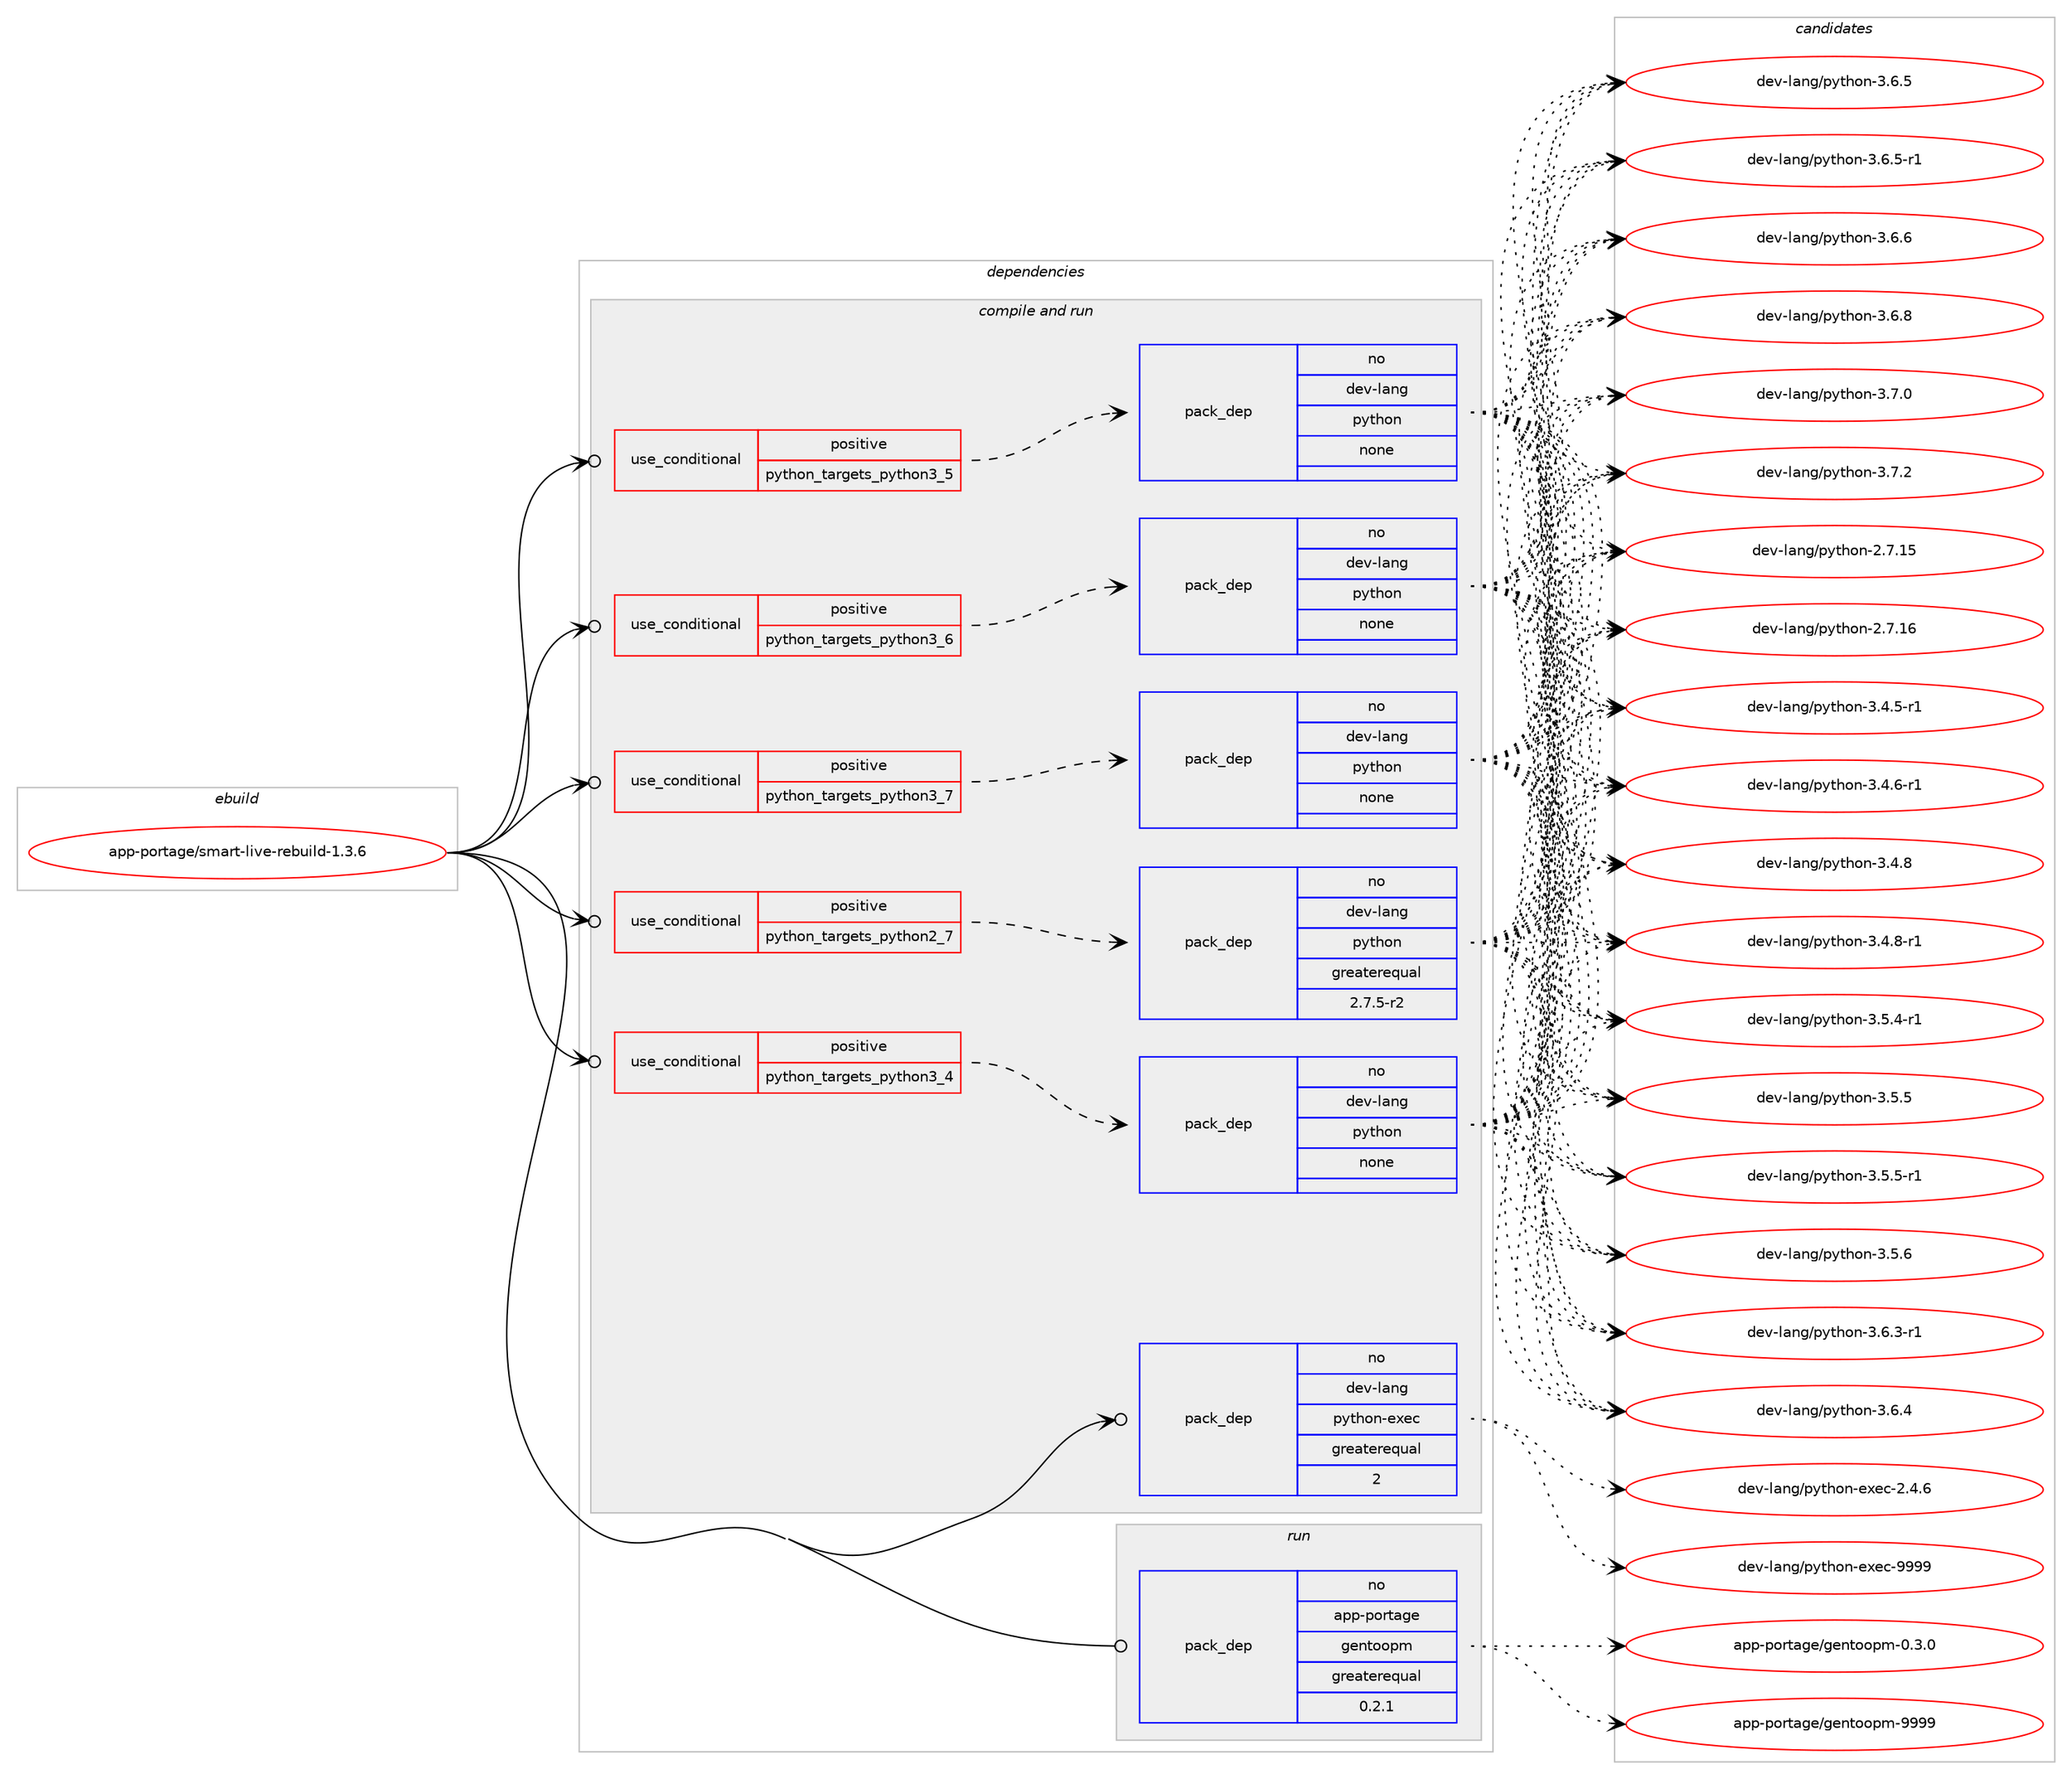 digraph prolog {

# *************
# Graph options
# *************

newrank=true;
concentrate=true;
compound=true;
graph [rankdir=LR,fontname=Helvetica,fontsize=10,ranksep=1.5];#, ranksep=2.5, nodesep=0.2];
edge  [arrowhead=vee];
node  [fontname=Helvetica,fontsize=10];

# **********
# The ebuild
# **********

subgraph cluster_leftcol {
color=gray;
rank=same;
label=<<i>ebuild</i>>;
id [label="app-portage/smart-live-rebuild-1.3.6", color=red, width=4, href="../app-portage/smart-live-rebuild-1.3.6.svg"];
}

# ****************
# The dependencies
# ****************

subgraph cluster_midcol {
color=gray;
label=<<i>dependencies</i>>;
subgraph cluster_compile {
fillcolor="#eeeeee";
style=filled;
label=<<i>compile</i>>;
}
subgraph cluster_compileandrun {
fillcolor="#eeeeee";
style=filled;
label=<<i>compile and run</i>>;
subgraph cond355138 {
dependency1307009 [label=<<TABLE BORDER="0" CELLBORDER="1" CELLSPACING="0" CELLPADDING="4"><TR><TD ROWSPAN="3" CELLPADDING="10">use_conditional</TD></TR><TR><TD>positive</TD></TR><TR><TD>python_targets_python2_7</TD></TR></TABLE>>, shape=none, color=red];
subgraph pack931443 {
dependency1307010 [label=<<TABLE BORDER="0" CELLBORDER="1" CELLSPACING="0" CELLPADDING="4" WIDTH="220"><TR><TD ROWSPAN="6" CELLPADDING="30">pack_dep</TD></TR><TR><TD WIDTH="110">no</TD></TR><TR><TD>dev-lang</TD></TR><TR><TD>python</TD></TR><TR><TD>greaterequal</TD></TR><TR><TD>2.7.5-r2</TD></TR></TABLE>>, shape=none, color=blue];
}
dependency1307009:e -> dependency1307010:w [weight=20,style="dashed",arrowhead="vee"];
}
id:e -> dependency1307009:w [weight=20,style="solid",arrowhead="odotvee"];
subgraph cond355139 {
dependency1307011 [label=<<TABLE BORDER="0" CELLBORDER="1" CELLSPACING="0" CELLPADDING="4"><TR><TD ROWSPAN="3" CELLPADDING="10">use_conditional</TD></TR><TR><TD>positive</TD></TR><TR><TD>python_targets_python3_4</TD></TR></TABLE>>, shape=none, color=red];
subgraph pack931444 {
dependency1307012 [label=<<TABLE BORDER="0" CELLBORDER="1" CELLSPACING="0" CELLPADDING="4" WIDTH="220"><TR><TD ROWSPAN="6" CELLPADDING="30">pack_dep</TD></TR><TR><TD WIDTH="110">no</TD></TR><TR><TD>dev-lang</TD></TR><TR><TD>python</TD></TR><TR><TD>none</TD></TR><TR><TD></TD></TR></TABLE>>, shape=none, color=blue];
}
dependency1307011:e -> dependency1307012:w [weight=20,style="dashed",arrowhead="vee"];
}
id:e -> dependency1307011:w [weight=20,style="solid",arrowhead="odotvee"];
subgraph cond355140 {
dependency1307013 [label=<<TABLE BORDER="0" CELLBORDER="1" CELLSPACING="0" CELLPADDING="4"><TR><TD ROWSPAN="3" CELLPADDING="10">use_conditional</TD></TR><TR><TD>positive</TD></TR><TR><TD>python_targets_python3_5</TD></TR></TABLE>>, shape=none, color=red];
subgraph pack931445 {
dependency1307014 [label=<<TABLE BORDER="0" CELLBORDER="1" CELLSPACING="0" CELLPADDING="4" WIDTH="220"><TR><TD ROWSPAN="6" CELLPADDING="30">pack_dep</TD></TR><TR><TD WIDTH="110">no</TD></TR><TR><TD>dev-lang</TD></TR><TR><TD>python</TD></TR><TR><TD>none</TD></TR><TR><TD></TD></TR></TABLE>>, shape=none, color=blue];
}
dependency1307013:e -> dependency1307014:w [weight=20,style="dashed",arrowhead="vee"];
}
id:e -> dependency1307013:w [weight=20,style="solid",arrowhead="odotvee"];
subgraph cond355141 {
dependency1307015 [label=<<TABLE BORDER="0" CELLBORDER="1" CELLSPACING="0" CELLPADDING="4"><TR><TD ROWSPAN="3" CELLPADDING="10">use_conditional</TD></TR><TR><TD>positive</TD></TR><TR><TD>python_targets_python3_6</TD></TR></TABLE>>, shape=none, color=red];
subgraph pack931446 {
dependency1307016 [label=<<TABLE BORDER="0" CELLBORDER="1" CELLSPACING="0" CELLPADDING="4" WIDTH="220"><TR><TD ROWSPAN="6" CELLPADDING="30">pack_dep</TD></TR><TR><TD WIDTH="110">no</TD></TR><TR><TD>dev-lang</TD></TR><TR><TD>python</TD></TR><TR><TD>none</TD></TR><TR><TD></TD></TR></TABLE>>, shape=none, color=blue];
}
dependency1307015:e -> dependency1307016:w [weight=20,style="dashed",arrowhead="vee"];
}
id:e -> dependency1307015:w [weight=20,style="solid",arrowhead="odotvee"];
subgraph cond355142 {
dependency1307017 [label=<<TABLE BORDER="0" CELLBORDER="1" CELLSPACING="0" CELLPADDING="4"><TR><TD ROWSPAN="3" CELLPADDING="10">use_conditional</TD></TR><TR><TD>positive</TD></TR><TR><TD>python_targets_python3_7</TD></TR></TABLE>>, shape=none, color=red];
subgraph pack931447 {
dependency1307018 [label=<<TABLE BORDER="0" CELLBORDER="1" CELLSPACING="0" CELLPADDING="4" WIDTH="220"><TR><TD ROWSPAN="6" CELLPADDING="30">pack_dep</TD></TR><TR><TD WIDTH="110">no</TD></TR><TR><TD>dev-lang</TD></TR><TR><TD>python</TD></TR><TR><TD>none</TD></TR><TR><TD></TD></TR></TABLE>>, shape=none, color=blue];
}
dependency1307017:e -> dependency1307018:w [weight=20,style="dashed",arrowhead="vee"];
}
id:e -> dependency1307017:w [weight=20,style="solid",arrowhead="odotvee"];
subgraph pack931448 {
dependency1307019 [label=<<TABLE BORDER="0" CELLBORDER="1" CELLSPACING="0" CELLPADDING="4" WIDTH="220"><TR><TD ROWSPAN="6" CELLPADDING="30">pack_dep</TD></TR><TR><TD WIDTH="110">no</TD></TR><TR><TD>dev-lang</TD></TR><TR><TD>python-exec</TD></TR><TR><TD>greaterequal</TD></TR><TR><TD>2</TD></TR></TABLE>>, shape=none, color=blue];
}
id:e -> dependency1307019:w [weight=20,style="solid",arrowhead="odotvee"];
}
subgraph cluster_run {
fillcolor="#eeeeee";
style=filled;
label=<<i>run</i>>;
subgraph pack931449 {
dependency1307020 [label=<<TABLE BORDER="0" CELLBORDER="1" CELLSPACING="0" CELLPADDING="4" WIDTH="220"><TR><TD ROWSPAN="6" CELLPADDING="30">pack_dep</TD></TR><TR><TD WIDTH="110">no</TD></TR><TR><TD>app-portage</TD></TR><TR><TD>gentoopm</TD></TR><TR><TD>greaterequal</TD></TR><TR><TD>0.2.1</TD></TR></TABLE>>, shape=none, color=blue];
}
id:e -> dependency1307020:w [weight=20,style="solid",arrowhead="odot"];
}
}

# **************
# The candidates
# **************

subgraph cluster_choices {
rank=same;
color=gray;
label=<<i>candidates</i>>;

subgraph choice931443 {
color=black;
nodesep=1;
choice10010111845108971101034711212111610411111045504655464953 [label="dev-lang/python-2.7.15", color=red, width=4,href="../dev-lang/python-2.7.15.svg"];
choice10010111845108971101034711212111610411111045504655464954 [label="dev-lang/python-2.7.16", color=red, width=4,href="../dev-lang/python-2.7.16.svg"];
choice1001011184510897110103471121211161041111104551465246534511449 [label="dev-lang/python-3.4.5-r1", color=red, width=4,href="../dev-lang/python-3.4.5-r1.svg"];
choice1001011184510897110103471121211161041111104551465246544511449 [label="dev-lang/python-3.4.6-r1", color=red, width=4,href="../dev-lang/python-3.4.6-r1.svg"];
choice100101118451089711010347112121116104111110455146524656 [label="dev-lang/python-3.4.8", color=red, width=4,href="../dev-lang/python-3.4.8.svg"];
choice1001011184510897110103471121211161041111104551465246564511449 [label="dev-lang/python-3.4.8-r1", color=red, width=4,href="../dev-lang/python-3.4.8-r1.svg"];
choice1001011184510897110103471121211161041111104551465346524511449 [label="dev-lang/python-3.5.4-r1", color=red, width=4,href="../dev-lang/python-3.5.4-r1.svg"];
choice100101118451089711010347112121116104111110455146534653 [label="dev-lang/python-3.5.5", color=red, width=4,href="../dev-lang/python-3.5.5.svg"];
choice1001011184510897110103471121211161041111104551465346534511449 [label="dev-lang/python-3.5.5-r1", color=red, width=4,href="../dev-lang/python-3.5.5-r1.svg"];
choice100101118451089711010347112121116104111110455146534654 [label="dev-lang/python-3.5.6", color=red, width=4,href="../dev-lang/python-3.5.6.svg"];
choice1001011184510897110103471121211161041111104551465446514511449 [label="dev-lang/python-3.6.3-r1", color=red, width=4,href="../dev-lang/python-3.6.3-r1.svg"];
choice100101118451089711010347112121116104111110455146544652 [label="dev-lang/python-3.6.4", color=red, width=4,href="../dev-lang/python-3.6.4.svg"];
choice100101118451089711010347112121116104111110455146544653 [label="dev-lang/python-3.6.5", color=red, width=4,href="../dev-lang/python-3.6.5.svg"];
choice1001011184510897110103471121211161041111104551465446534511449 [label="dev-lang/python-3.6.5-r1", color=red, width=4,href="../dev-lang/python-3.6.5-r1.svg"];
choice100101118451089711010347112121116104111110455146544654 [label="dev-lang/python-3.6.6", color=red, width=4,href="../dev-lang/python-3.6.6.svg"];
choice100101118451089711010347112121116104111110455146544656 [label="dev-lang/python-3.6.8", color=red, width=4,href="../dev-lang/python-3.6.8.svg"];
choice100101118451089711010347112121116104111110455146554648 [label="dev-lang/python-3.7.0", color=red, width=4,href="../dev-lang/python-3.7.0.svg"];
choice100101118451089711010347112121116104111110455146554650 [label="dev-lang/python-3.7.2", color=red, width=4,href="../dev-lang/python-3.7.2.svg"];
dependency1307010:e -> choice10010111845108971101034711212111610411111045504655464953:w [style=dotted,weight="100"];
dependency1307010:e -> choice10010111845108971101034711212111610411111045504655464954:w [style=dotted,weight="100"];
dependency1307010:e -> choice1001011184510897110103471121211161041111104551465246534511449:w [style=dotted,weight="100"];
dependency1307010:e -> choice1001011184510897110103471121211161041111104551465246544511449:w [style=dotted,weight="100"];
dependency1307010:e -> choice100101118451089711010347112121116104111110455146524656:w [style=dotted,weight="100"];
dependency1307010:e -> choice1001011184510897110103471121211161041111104551465246564511449:w [style=dotted,weight="100"];
dependency1307010:e -> choice1001011184510897110103471121211161041111104551465346524511449:w [style=dotted,weight="100"];
dependency1307010:e -> choice100101118451089711010347112121116104111110455146534653:w [style=dotted,weight="100"];
dependency1307010:e -> choice1001011184510897110103471121211161041111104551465346534511449:w [style=dotted,weight="100"];
dependency1307010:e -> choice100101118451089711010347112121116104111110455146534654:w [style=dotted,weight="100"];
dependency1307010:e -> choice1001011184510897110103471121211161041111104551465446514511449:w [style=dotted,weight="100"];
dependency1307010:e -> choice100101118451089711010347112121116104111110455146544652:w [style=dotted,weight="100"];
dependency1307010:e -> choice100101118451089711010347112121116104111110455146544653:w [style=dotted,weight="100"];
dependency1307010:e -> choice1001011184510897110103471121211161041111104551465446534511449:w [style=dotted,weight="100"];
dependency1307010:e -> choice100101118451089711010347112121116104111110455146544654:w [style=dotted,weight="100"];
dependency1307010:e -> choice100101118451089711010347112121116104111110455146544656:w [style=dotted,weight="100"];
dependency1307010:e -> choice100101118451089711010347112121116104111110455146554648:w [style=dotted,weight="100"];
dependency1307010:e -> choice100101118451089711010347112121116104111110455146554650:w [style=dotted,weight="100"];
}
subgraph choice931444 {
color=black;
nodesep=1;
choice10010111845108971101034711212111610411111045504655464953 [label="dev-lang/python-2.7.15", color=red, width=4,href="../dev-lang/python-2.7.15.svg"];
choice10010111845108971101034711212111610411111045504655464954 [label="dev-lang/python-2.7.16", color=red, width=4,href="../dev-lang/python-2.7.16.svg"];
choice1001011184510897110103471121211161041111104551465246534511449 [label="dev-lang/python-3.4.5-r1", color=red, width=4,href="../dev-lang/python-3.4.5-r1.svg"];
choice1001011184510897110103471121211161041111104551465246544511449 [label="dev-lang/python-3.4.6-r1", color=red, width=4,href="../dev-lang/python-3.4.6-r1.svg"];
choice100101118451089711010347112121116104111110455146524656 [label="dev-lang/python-3.4.8", color=red, width=4,href="../dev-lang/python-3.4.8.svg"];
choice1001011184510897110103471121211161041111104551465246564511449 [label="dev-lang/python-3.4.8-r1", color=red, width=4,href="../dev-lang/python-3.4.8-r1.svg"];
choice1001011184510897110103471121211161041111104551465346524511449 [label="dev-lang/python-3.5.4-r1", color=red, width=4,href="../dev-lang/python-3.5.4-r1.svg"];
choice100101118451089711010347112121116104111110455146534653 [label="dev-lang/python-3.5.5", color=red, width=4,href="../dev-lang/python-3.5.5.svg"];
choice1001011184510897110103471121211161041111104551465346534511449 [label="dev-lang/python-3.5.5-r1", color=red, width=4,href="../dev-lang/python-3.5.5-r1.svg"];
choice100101118451089711010347112121116104111110455146534654 [label="dev-lang/python-3.5.6", color=red, width=4,href="../dev-lang/python-3.5.6.svg"];
choice1001011184510897110103471121211161041111104551465446514511449 [label="dev-lang/python-3.6.3-r1", color=red, width=4,href="../dev-lang/python-3.6.3-r1.svg"];
choice100101118451089711010347112121116104111110455146544652 [label="dev-lang/python-3.6.4", color=red, width=4,href="../dev-lang/python-3.6.4.svg"];
choice100101118451089711010347112121116104111110455146544653 [label="dev-lang/python-3.6.5", color=red, width=4,href="../dev-lang/python-3.6.5.svg"];
choice1001011184510897110103471121211161041111104551465446534511449 [label="dev-lang/python-3.6.5-r1", color=red, width=4,href="../dev-lang/python-3.6.5-r1.svg"];
choice100101118451089711010347112121116104111110455146544654 [label="dev-lang/python-3.6.6", color=red, width=4,href="../dev-lang/python-3.6.6.svg"];
choice100101118451089711010347112121116104111110455146544656 [label="dev-lang/python-3.6.8", color=red, width=4,href="../dev-lang/python-3.6.8.svg"];
choice100101118451089711010347112121116104111110455146554648 [label="dev-lang/python-3.7.0", color=red, width=4,href="../dev-lang/python-3.7.0.svg"];
choice100101118451089711010347112121116104111110455146554650 [label="dev-lang/python-3.7.2", color=red, width=4,href="../dev-lang/python-3.7.2.svg"];
dependency1307012:e -> choice10010111845108971101034711212111610411111045504655464953:w [style=dotted,weight="100"];
dependency1307012:e -> choice10010111845108971101034711212111610411111045504655464954:w [style=dotted,weight="100"];
dependency1307012:e -> choice1001011184510897110103471121211161041111104551465246534511449:w [style=dotted,weight="100"];
dependency1307012:e -> choice1001011184510897110103471121211161041111104551465246544511449:w [style=dotted,weight="100"];
dependency1307012:e -> choice100101118451089711010347112121116104111110455146524656:w [style=dotted,weight="100"];
dependency1307012:e -> choice1001011184510897110103471121211161041111104551465246564511449:w [style=dotted,weight="100"];
dependency1307012:e -> choice1001011184510897110103471121211161041111104551465346524511449:w [style=dotted,weight="100"];
dependency1307012:e -> choice100101118451089711010347112121116104111110455146534653:w [style=dotted,weight="100"];
dependency1307012:e -> choice1001011184510897110103471121211161041111104551465346534511449:w [style=dotted,weight="100"];
dependency1307012:e -> choice100101118451089711010347112121116104111110455146534654:w [style=dotted,weight="100"];
dependency1307012:e -> choice1001011184510897110103471121211161041111104551465446514511449:w [style=dotted,weight="100"];
dependency1307012:e -> choice100101118451089711010347112121116104111110455146544652:w [style=dotted,weight="100"];
dependency1307012:e -> choice100101118451089711010347112121116104111110455146544653:w [style=dotted,weight="100"];
dependency1307012:e -> choice1001011184510897110103471121211161041111104551465446534511449:w [style=dotted,weight="100"];
dependency1307012:e -> choice100101118451089711010347112121116104111110455146544654:w [style=dotted,weight="100"];
dependency1307012:e -> choice100101118451089711010347112121116104111110455146544656:w [style=dotted,weight="100"];
dependency1307012:e -> choice100101118451089711010347112121116104111110455146554648:w [style=dotted,weight="100"];
dependency1307012:e -> choice100101118451089711010347112121116104111110455146554650:w [style=dotted,weight="100"];
}
subgraph choice931445 {
color=black;
nodesep=1;
choice10010111845108971101034711212111610411111045504655464953 [label="dev-lang/python-2.7.15", color=red, width=4,href="../dev-lang/python-2.7.15.svg"];
choice10010111845108971101034711212111610411111045504655464954 [label="dev-lang/python-2.7.16", color=red, width=4,href="../dev-lang/python-2.7.16.svg"];
choice1001011184510897110103471121211161041111104551465246534511449 [label="dev-lang/python-3.4.5-r1", color=red, width=4,href="../dev-lang/python-3.4.5-r1.svg"];
choice1001011184510897110103471121211161041111104551465246544511449 [label="dev-lang/python-3.4.6-r1", color=red, width=4,href="../dev-lang/python-3.4.6-r1.svg"];
choice100101118451089711010347112121116104111110455146524656 [label="dev-lang/python-3.4.8", color=red, width=4,href="../dev-lang/python-3.4.8.svg"];
choice1001011184510897110103471121211161041111104551465246564511449 [label="dev-lang/python-3.4.8-r1", color=red, width=4,href="../dev-lang/python-3.4.8-r1.svg"];
choice1001011184510897110103471121211161041111104551465346524511449 [label="dev-lang/python-3.5.4-r1", color=red, width=4,href="../dev-lang/python-3.5.4-r1.svg"];
choice100101118451089711010347112121116104111110455146534653 [label="dev-lang/python-3.5.5", color=red, width=4,href="../dev-lang/python-3.5.5.svg"];
choice1001011184510897110103471121211161041111104551465346534511449 [label="dev-lang/python-3.5.5-r1", color=red, width=4,href="../dev-lang/python-3.5.5-r1.svg"];
choice100101118451089711010347112121116104111110455146534654 [label="dev-lang/python-3.5.6", color=red, width=4,href="../dev-lang/python-3.5.6.svg"];
choice1001011184510897110103471121211161041111104551465446514511449 [label="dev-lang/python-3.6.3-r1", color=red, width=4,href="../dev-lang/python-3.6.3-r1.svg"];
choice100101118451089711010347112121116104111110455146544652 [label="dev-lang/python-3.6.4", color=red, width=4,href="../dev-lang/python-3.6.4.svg"];
choice100101118451089711010347112121116104111110455146544653 [label="dev-lang/python-3.6.5", color=red, width=4,href="../dev-lang/python-3.6.5.svg"];
choice1001011184510897110103471121211161041111104551465446534511449 [label="dev-lang/python-3.6.5-r1", color=red, width=4,href="../dev-lang/python-3.6.5-r1.svg"];
choice100101118451089711010347112121116104111110455146544654 [label="dev-lang/python-3.6.6", color=red, width=4,href="../dev-lang/python-3.6.6.svg"];
choice100101118451089711010347112121116104111110455146544656 [label="dev-lang/python-3.6.8", color=red, width=4,href="../dev-lang/python-3.6.8.svg"];
choice100101118451089711010347112121116104111110455146554648 [label="dev-lang/python-3.7.0", color=red, width=4,href="../dev-lang/python-3.7.0.svg"];
choice100101118451089711010347112121116104111110455146554650 [label="dev-lang/python-3.7.2", color=red, width=4,href="../dev-lang/python-3.7.2.svg"];
dependency1307014:e -> choice10010111845108971101034711212111610411111045504655464953:w [style=dotted,weight="100"];
dependency1307014:e -> choice10010111845108971101034711212111610411111045504655464954:w [style=dotted,weight="100"];
dependency1307014:e -> choice1001011184510897110103471121211161041111104551465246534511449:w [style=dotted,weight="100"];
dependency1307014:e -> choice1001011184510897110103471121211161041111104551465246544511449:w [style=dotted,weight="100"];
dependency1307014:e -> choice100101118451089711010347112121116104111110455146524656:w [style=dotted,weight="100"];
dependency1307014:e -> choice1001011184510897110103471121211161041111104551465246564511449:w [style=dotted,weight="100"];
dependency1307014:e -> choice1001011184510897110103471121211161041111104551465346524511449:w [style=dotted,weight="100"];
dependency1307014:e -> choice100101118451089711010347112121116104111110455146534653:w [style=dotted,weight="100"];
dependency1307014:e -> choice1001011184510897110103471121211161041111104551465346534511449:w [style=dotted,weight="100"];
dependency1307014:e -> choice100101118451089711010347112121116104111110455146534654:w [style=dotted,weight="100"];
dependency1307014:e -> choice1001011184510897110103471121211161041111104551465446514511449:w [style=dotted,weight="100"];
dependency1307014:e -> choice100101118451089711010347112121116104111110455146544652:w [style=dotted,weight="100"];
dependency1307014:e -> choice100101118451089711010347112121116104111110455146544653:w [style=dotted,weight="100"];
dependency1307014:e -> choice1001011184510897110103471121211161041111104551465446534511449:w [style=dotted,weight="100"];
dependency1307014:e -> choice100101118451089711010347112121116104111110455146544654:w [style=dotted,weight="100"];
dependency1307014:e -> choice100101118451089711010347112121116104111110455146544656:w [style=dotted,weight="100"];
dependency1307014:e -> choice100101118451089711010347112121116104111110455146554648:w [style=dotted,weight="100"];
dependency1307014:e -> choice100101118451089711010347112121116104111110455146554650:w [style=dotted,weight="100"];
}
subgraph choice931446 {
color=black;
nodesep=1;
choice10010111845108971101034711212111610411111045504655464953 [label="dev-lang/python-2.7.15", color=red, width=4,href="../dev-lang/python-2.7.15.svg"];
choice10010111845108971101034711212111610411111045504655464954 [label="dev-lang/python-2.7.16", color=red, width=4,href="../dev-lang/python-2.7.16.svg"];
choice1001011184510897110103471121211161041111104551465246534511449 [label="dev-lang/python-3.4.5-r1", color=red, width=4,href="../dev-lang/python-3.4.5-r1.svg"];
choice1001011184510897110103471121211161041111104551465246544511449 [label="dev-lang/python-3.4.6-r1", color=red, width=4,href="../dev-lang/python-3.4.6-r1.svg"];
choice100101118451089711010347112121116104111110455146524656 [label="dev-lang/python-3.4.8", color=red, width=4,href="../dev-lang/python-3.4.8.svg"];
choice1001011184510897110103471121211161041111104551465246564511449 [label="dev-lang/python-3.4.8-r1", color=red, width=4,href="../dev-lang/python-3.4.8-r1.svg"];
choice1001011184510897110103471121211161041111104551465346524511449 [label="dev-lang/python-3.5.4-r1", color=red, width=4,href="../dev-lang/python-3.5.4-r1.svg"];
choice100101118451089711010347112121116104111110455146534653 [label="dev-lang/python-3.5.5", color=red, width=4,href="../dev-lang/python-3.5.5.svg"];
choice1001011184510897110103471121211161041111104551465346534511449 [label="dev-lang/python-3.5.5-r1", color=red, width=4,href="../dev-lang/python-3.5.5-r1.svg"];
choice100101118451089711010347112121116104111110455146534654 [label="dev-lang/python-3.5.6", color=red, width=4,href="../dev-lang/python-3.5.6.svg"];
choice1001011184510897110103471121211161041111104551465446514511449 [label="dev-lang/python-3.6.3-r1", color=red, width=4,href="../dev-lang/python-3.6.3-r1.svg"];
choice100101118451089711010347112121116104111110455146544652 [label="dev-lang/python-3.6.4", color=red, width=4,href="../dev-lang/python-3.6.4.svg"];
choice100101118451089711010347112121116104111110455146544653 [label="dev-lang/python-3.6.5", color=red, width=4,href="../dev-lang/python-3.6.5.svg"];
choice1001011184510897110103471121211161041111104551465446534511449 [label="dev-lang/python-3.6.5-r1", color=red, width=4,href="../dev-lang/python-3.6.5-r1.svg"];
choice100101118451089711010347112121116104111110455146544654 [label="dev-lang/python-3.6.6", color=red, width=4,href="../dev-lang/python-3.6.6.svg"];
choice100101118451089711010347112121116104111110455146544656 [label="dev-lang/python-3.6.8", color=red, width=4,href="../dev-lang/python-3.6.8.svg"];
choice100101118451089711010347112121116104111110455146554648 [label="dev-lang/python-3.7.0", color=red, width=4,href="../dev-lang/python-3.7.0.svg"];
choice100101118451089711010347112121116104111110455146554650 [label="dev-lang/python-3.7.2", color=red, width=4,href="../dev-lang/python-3.7.2.svg"];
dependency1307016:e -> choice10010111845108971101034711212111610411111045504655464953:w [style=dotted,weight="100"];
dependency1307016:e -> choice10010111845108971101034711212111610411111045504655464954:w [style=dotted,weight="100"];
dependency1307016:e -> choice1001011184510897110103471121211161041111104551465246534511449:w [style=dotted,weight="100"];
dependency1307016:e -> choice1001011184510897110103471121211161041111104551465246544511449:w [style=dotted,weight="100"];
dependency1307016:e -> choice100101118451089711010347112121116104111110455146524656:w [style=dotted,weight="100"];
dependency1307016:e -> choice1001011184510897110103471121211161041111104551465246564511449:w [style=dotted,weight="100"];
dependency1307016:e -> choice1001011184510897110103471121211161041111104551465346524511449:w [style=dotted,weight="100"];
dependency1307016:e -> choice100101118451089711010347112121116104111110455146534653:w [style=dotted,weight="100"];
dependency1307016:e -> choice1001011184510897110103471121211161041111104551465346534511449:w [style=dotted,weight="100"];
dependency1307016:e -> choice100101118451089711010347112121116104111110455146534654:w [style=dotted,weight="100"];
dependency1307016:e -> choice1001011184510897110103471121211161041111104551465446514511449:w [style=dotted,weight="100"];
dependency1307016:e -> choice100101118451089711010347112121116104111110455146544652:w [style=dotted,weight="100"];
dependency1307016:e -> choice100101118451089711010347112121116104111110455146544653:w [style=dotted,weight="100"];
dependency1307016:e -> choice1001011184510897110103471121211161041111104551465446534511449:w [style=dotted,weight="100"];
dependency1307016:e -> choice100101118451089711010347112121116104111110455146544654:w [style=dotted,weight="100"];
dependency1307016:e -> choice100101118451089711010347112121116104111110455146544656:w [style=dotted,weight="100"];
dependency1307016:e -> choice100101118451089711010347112121116104111110455146554648:w [style=dotted,weight="100"];
dependency1307016:e -> choice100101118451089711010347112121116104111110455146554650:w [style=dotted,weight="100"];
}
subgraph choice931447 {
color=black;
nodesep=1;
choice10010111845108971101034711212111610411111045504655464953 [label="dev-lang/python-2.7.15", color=red, width=4,href="../dev-lang/python-2.7.15.svg"];
choice10010111845108971101034711212111610411111045504655464954 [label="dev-lang/python-2.7.16", color=red, width=4,href="../dev-lang/python-2.7.16.svg"];
choice1001011184510897110103471121211161041111104551465246534511449 [label="dev-lang/python-3.4.5-r1", color=red, width=4,href="../dev-lang/python-3.4.5-r1.svg"];
choice1001011184510897110103471121211161041111104551465246544511449 [label="dev-lang/python-3.4.6-r1", color=red, width=4,href="../dev-lang/python-3.4.6-r1.svg"];
choice100101118451089711010347112121116104111110455146524656 [label="dev-lang/python-3.4.8", color=red, width=4,href="../dev-lang/python-3.4.8.svg"];
choice1001011184510897110103471121211161041111104551465246564511449 [label="dev-lang/python-3.4.8-r1", color=red, width=4,href="../dev-lang/python-3.4.8-r1.svg"];
choice1001011184510897110103471121211161041111104551465346524511449 [label="dev-lang/python-3.5.4-r1", color=red, width=4,href="../dev-lang/python-3.5.4-r1.svg"];
choice100101118451089711010347112121116104111110455146534653 [label="dev-lang/python-3.5.5", color=red, width=4,href="../dev-lang/python-3.5.5.svg"];
choice1001011184510897110103471121211161041111104551465346534511449 [label="dev-lang/python-3.5.5-r1", color=red, width=4,href="../dev-lang/python-3.5.5-r1.svg"];
choice100101118451089711010347112121116104111110455146534654 [label="dev-lang/python-3.5.6", color=red, width=4,href="../dev-lang/python-3.5.6.svg"];
choice1001011184510897110103471121211161041111104551465446514511449 [label="dev-lang/python-3.6.3-r1", color=red, width=4,href="../dev-lang/python-3.6.3-r1.svg"];
choice100101118451089711010347112121116104111110455146544652 [label="dev-lang/python-3.6.4", color=red, width=4,href="../dev-lang/python-3.6.4.svg"];
choice100101118451089711010347112121116104111110455146544653 [label="dev-lang/python-3.6.5", color=red, width=4,href="../dev-lang/python-3.6.5.svg"];
choice1001011184510897110103471121211161041111104551465446534511449 [label="dev-lang/python-3.6.5-r1", color=red, width=4,href="../dev-lang/python-3.6.5-r1.svg"];
choice100101118451089711010347112121116104111110455146544654 [label="dev-lang/python-3.6.6", color=red, width=4,href="../dev-lang/python-3.6.6.svg"];
choice100101118451089711010347112121116104111110455146544656 [label="dev-lang/python-3.6.8", color=red, width=4,href="../dev-lang/python-3.6.8.svg"];
choice100101118451089711010347112121116104111110455146554648 [label="dev-lang/python-3.7.0", color=red, width=4,href="../dev-lang/python-3.7.0.svg"];
choice100101118451089711010347112121116104111110455146554650 [label="dev-lang/python-3.7.2", color=red, width=4,href="../dev-lang/python-3.7.2.svg"];
dependency1307018:e -> choice10010111845108971101034711212111610411111045504655464953:w [style=dotted,weight="100"];
dependency1307018:e -> choice10010111845108971101034711212111610411111045504655464954:w [style=dotted,weight="100"];
dependency1307018:e -> choice1001011184510897110103471121211161041111104551465246534511449:w [style=dotted,weight="100"];
dependency1307018:e -> choice1001011184510897110103471121211161041111104551465246544511449:w [style=dotted,weight="100"];
dependency1307018:e -> choice100101118451089711010347112121116104111110455146524656:w [style=dotted,weight="100"];
dependency1307018:e -> choice1001011184510897110103471121211161041111104551465246564511449:w [style=dotted,weight="100"];
dependency1307018:e -> choice1001011184510897110103471121211161041111104551465346524511449:w [style=dotted,weight="100"];
dependency1307018:e -> choice100101118451089711010347112121116104111110455146534653:w [style=dotted,weight="100"];
dependency1307018:e -> choice1001011184510897110103471121211161041111104551465346534511449:w [style=dotted,weight="100"];
dependency1307018:e -> choice100101118451089711010347112121116104111110455146534654:w [style=dotted,weight="100"];
dependency1307018:e -> choice1001011184510897110103471121211161041111104551465446514511449:w [style=dotted,weight="100"];
dependency1307018:e -> choice100101118451089711010347112121116104111110455146544652:w [style=dotted,weight="100"];
dependency1307018:e -> choice100101118451089711010347112121116104111110455146544653:w [style=dotted,weight="100"];
dependency1307018:e -> choice1001011184510897110103471121211161041111104551465446534511449:w [style=dotted,weight="100"];
dependency1307018:e -> choice100101118451089711010347112121116104111110455146544654:w [style=dotted,weight="100"];
dependency1307018:e -> choice100101118451089711010347112121116104111110455146544656:w [style=dotted,weight="100"];
dependency1307018:e -> choice100101118451089711010347112121116104111110455146554648:w [style=dotted,weight="100"];
dependency1307018:e -> choice100101118451089711010347112121116104111110455146554650:w [style=dotted,weight="100"];
}
subgraph choice931448 {
color=black;
nodesep=1;
choice1001011184510897110103471121211161041111104510112010199455046524654 [label="dev-lang/python-exec-2.4.6", color=red, width=4,href="../dev-lang/python-exec-2.4.6.svg"];
choice10010111845108971101034711212111610411111045101120101994557575757 [label="dev-lang/python-exec-9999", color=red, width=4,href="../dev-lang/python-exec-9999.svg"];
dependency1307019:e -> choice1001011184510897110103471121211161041111104510112010199455046524654:w [style=dotted,weight="100"];
dependency1307019:e -> choice10010111845108971101034711212111610411111045101120101994557575757:w [style=dotted,weight="100"];
}
subgraph choice931449 {
color=black;
nodesep=1;
choice97112112451121111141169710310147103101110116111111112109454846514648 [label="app-portage/gentoopm-0.3.0", color=red, width=4,href="../app-portage/gentoopm-0.3.0.svg"];
choice971121124511211111411697103101471031011101161111111121094557575757 [label="app-portage/gentoopm-9999", color=red, width=4,href="../app-portage/gentoopm-9999.svg"];
dependency1307020:e -> choice97112112451121111141169710310147103101110116111111112109454846514648:w [style=dotted,weight="100"];
dependency1307020:e -> choice971121124511211111411697103101471031011101161111111121094557575757:w [style=dotted,weight="100"];
}
}

}
